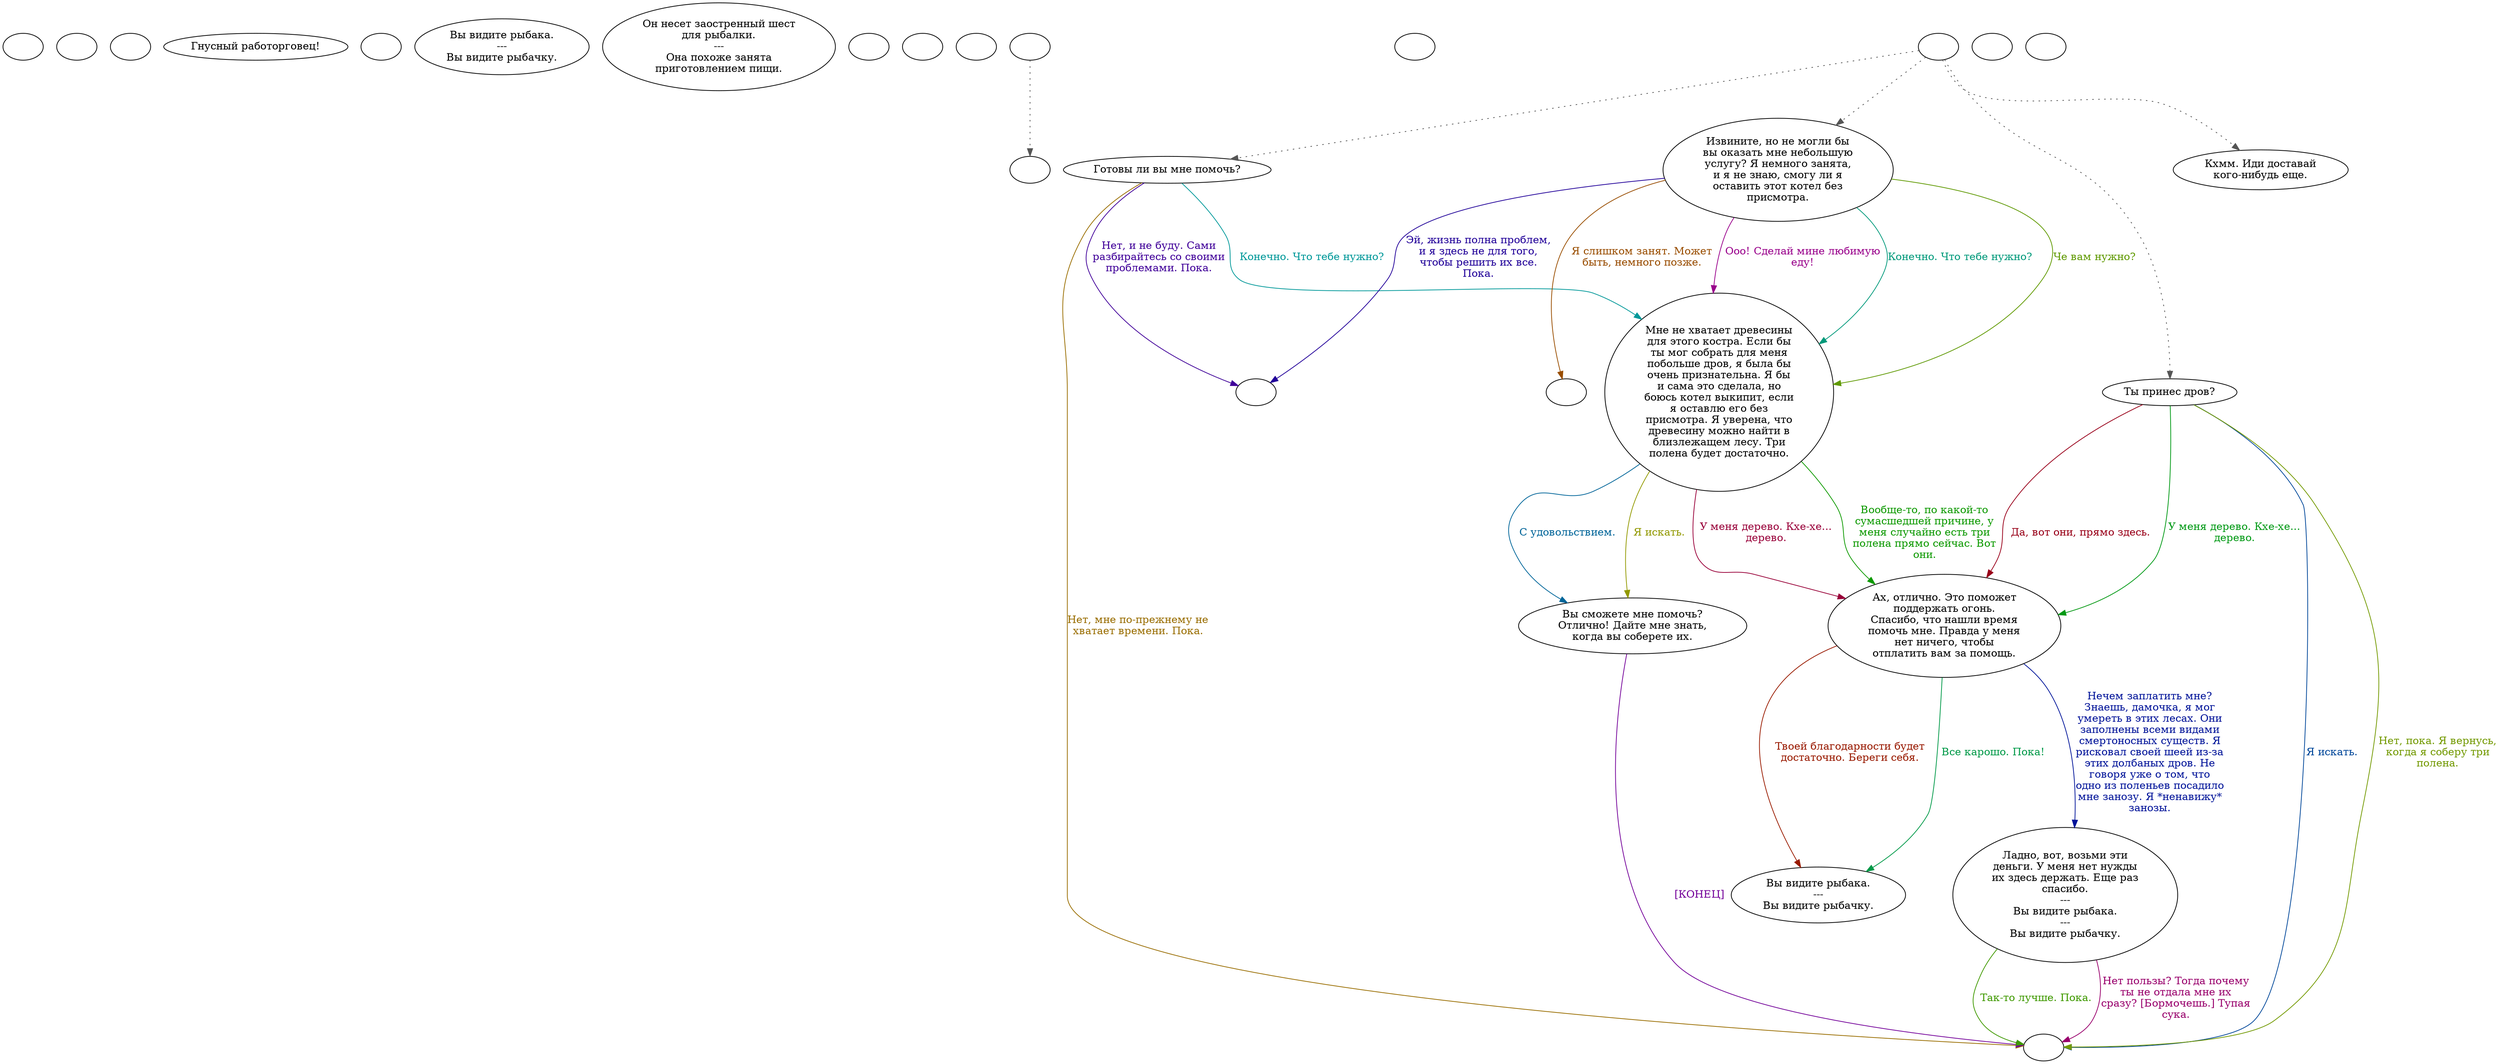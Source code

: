 digraph tribec8 {
  "start" [style=filled       fillcolor="#FFFFFF"       color="#000000"]
  "start" [label=""]
  "combat_p_proc" [style=filled       fillcolor="#FFFFFF"       color="#000000"]
  "combat_p_proc" [label=""]
  "destroy_p_proc" [style=filled       fillcolor="#FFFFFF"       color="#000000"]
  "destroy_p_proc" [label=""]
  "critter_p_proc" [style=filled       fillcolor="#FFFFFF"       color="#000000"]
  "critter_p_proc" [label="Гнусный работорговец!"]
  "use_p_proc" [style=filled       fillcolor="#FFFFFF"       color="#000000"]
  "use_p_proc" [label=""]
  "look_at_p_proc" [style=filled       fillcolor="#FFFFFF"       color="#000000"]
  "look_at_p_proc" [label="Вы видите рыбака.\n---\nВы видите рыбачку."]
  "description_p_proc" [style=filled       fillcolor="#FFFFFF"       color="#000000"]
  "description_p_proc" [label="Он несет заостренный шест\nдля рыбалки.\n---\nОна похоже занята\nприготовлением пищи."]
  "use_skill_on_p_proc" [style=filled       fillcolor="#FFFFFF"       color="#000000"]
  "use_skill_on_p_proc" [label=""]
  "use_obj_on_p_proc" [style=filled       fillcolor="#FFFFFF"       color="#000000"]
  "use_obj_on_p_proc" [label=""]
  "damage_p_proc" [style=filled       fillcolor="#FFFFFF"       color="#000000"]
  "damage_p_proc" [label=""]
  "map_enter_p_proc" [style=filled       fillcolor="#FFFFFF"       color="#000000"]
  "map_enter_p_proc" -> "wield_spear_p_proc" [style=dotted color="#555555"]
  "map_enter_p_proc" [label=""]
  "map_update_p_proc" [style=filled       fillcolor="#FFFFFF"       color="#000000"]
  "map_update_p_proc" [label=""]
  "talk_p_proc" [style=filled       fillcolor="#FFFFFF"       color="#000000"]
  "talk_p_proc" -> "Node006" [style=dotted color="#555555"]
  "talk_p_proc" -> "Node007" [style=dotted color="#555555"]
  "talk_p_proc" -> "Node008" [style=dotted color="#555555"]
  "talk_p_proc" -> "Node001" [style=dotted color="#555555"]
  "talk_p_proc" [label=""]
  "wield_spear_p_proc" [style=filled       fillcolor="#FFFFFF"       color="#000000"]
  "wield_spear_p_proc" [label=""]
  "Node995" [style=filled       fillcolor="#FFFFFF"       color="#000000"]
  "Node995" [label="Вы видите рыбака.\n---\nВы видите рыбачку."]
  "Node996" [style=filled       fillcolor="#FFFFFF"       color="#000000"]
  "Node996" [label=""]
  "Node997" [style=filled       fillcolor="#FFFFFF"       color="#000000"]
  "Node997" [label=""]
  "Node999" [style=filled       fillcolor="#FFFFFF"       color="#000000"]
  "Node999" [label=""]
  "Node001" [style=filled       fillcolor="#FFFFFF"       color="#000000"]
  "Node001" [label="Извините, но не могли бы\nвы оказать мне небольшую\nуслугу? Я немного занята,\nи я не знаю, смогу ли я\nоставить этот котел без\nприсмотра."]
  "Node001" -> "Node002" [label="Че вам нужно?" color="#5F9900" fontcolor="#5F9900"]
  "Node001" -> "Node002" [label="Ooo! Сделай мине любимую\nеду!" color="#99008B" fontcolor="#99008B"]
  "Node001" -> "Node002" [label="Конечно. Что тебе нужно?" color="#00997A" fontcolor="#00997A"]
  "Node001" -> "Node996" [label="Я слишком занят. Может\nбыть, немного позже." color="#994D00" fontcolor="#994D00"]
  "Node001" -> "Node997" [label="Эй, жизнь полна проблем,\nи я здесь не для того,\nчтобы решить их все.\nПока." color="#210099" fontcolor="#210099"]
  "Node002" [style=filled       fillcolor="#FFFFFF"       color="#000000"]
  "Node002" [label="Мне не хватает древесины\nдля этого костра. Если бы\nты мог собрать для меня\nпобольше дров, я была бы\nочень признательна. Я бы\nи сама это сделала, но\nбоюсь котел выкипит, если\nя оставлю его без\nприсмотра. Я уверена, что\nдревесину можно найти в\nблизлежащем лесу. Три\nполена будет достаточно."]
  "Node002" -> "Node004" [label="Вообще-то, по какой-то\nсумасшедшей причине, у\nменя случайно есть три\nполена прямо сейчас. Вот\nони." color="#0C9900" fontcolor="#0C9900"]
  "Node002" -> "Node004" [label="У меня дерево. Кхе-хе...\nдерево." color="#990039" fontcolor="#990039"]
  "Node002" -> "Node003" [label="С удовольствием." color="#006599" fontcolor="#006599"]
  "Node002" -> "Node003" [label="Я искать." color="#929900" fontcolor="#929900"]
  "Node003" [style=filled       fillcolor="#FFFFFF"       color="#000000"]
  "Node003" [label="Вы сможете мне помочь?\nОтлично! Дайте мне знать,\nкогда вы соберете их."]
  "Node003" -> "Node999" [label="[КОНЕЦ]" color="#730099" fontcolor="#730099"]
  "Node004" [style=filled       fillcolor="#FFFFFF"       color="#000000"]
  "Node004" [label="Ах, отлично. Это поможет\nподдержать огонь.\nСпасибо, что нашли время\nпомочь мне. Правда у меня\nнет ничего, чтобы\nотплатить вам за помощь."]
  "Node004" -> "Node995" [label="Все карошо. Пока!" color="#009947" fontcolor="#009947"]
  "Node004" -> "Node995" [label="Твоей благодарности будет\nдостаточно. Береги себя." color="#991A00" fontcolor="#991A00"]
  "Node004" -> "Node005" [label="Нечем заплатить мне?\nЗнаешь, дамочка, я мог\nумереть в этих лесах. Они\nзаполнены всеми видами\nсмертоносных существ. Я\nрисковал своей шеей из-за\nэтих долбаных дров. Не\nговоря уже о том, что\nодно из поленьев посадило\nмне занозу. Я *ненавижу*\nзанозы." color="#001399" fontcolor="#001399"]
  "Node005" [style=filled       fillcolor="#FFFFFF"       color="#000000"]
  "Node005" [label="Ладно, вот, возьми эти\nденьги. У меня нет нужды\nих здесь держать. Еще раз\nспасибо.\n---\nВы видите рыбака.\n---\nВы видите рыбачку."]
  "Node005" -> "Node999" [label="Так-то лучше. Пока." color="#3F9900" fontcolor="#3F9900"]
  "Node005" -> "Node999" [label="Нет пользы? Тогда почему\nты не отдала мне их\nсразу? [Бормочешь.] Тупая\nсука." color="#99006C" fontcolor="#99006C"]
  "Node006" [style=filled       fillcolor="#FFFFFF"       color="#000000"]
  "Node006" [label="Готовы ли вы мне помочь?"]
  "Node006" -> "Node002" [label="Конечно. Что тебе нужно?" color="#009899" fontcolor="#009899"]
  "Node006" -> "Node999" [label="Нет, мне по-прежнему не\nхватает времени. Пока." color="#996D00" fontcolor="#996D00"]
  "Node006" -> "Node997" [label="Нет, и не буду. Сами\nразбирайтесь со своими\nпроблемами. Пока." color="#400099" fontcolor="#400099"]
  "Node007" [style=filled       fillcolor="#FFFFFF"       color="#000000"]
  "Node007" [label="Кхмм. Иди доставай\nкого-нибудь еще."]
  "Node008" [style=filled       fillcolor="#FFFFFF"       color="#000000"]
  "Node008" [label="Ты принес дров?"]
  "Node008" -> "Node004" [label="У меня дерево. Кхе-хе...\nдерево." color="#009914" fontcolor="#009914"]
  "Node008" -> "Node004" [label="Да, вот они, прямо здесь." color="#990019" fontcolor="#990019"]
  "Node008" -> "Node999" [label="Я искать." color="#004699" fontcolor="#004699"]
  "Node008" -> "Node999" [label="Нет, пока. Я вернусь,\nкогда я соберу три\nполена." color="#729900" fontcolor="#729900"]
  "timed_event_p_proc" [style=filled       fillcolor="#FFFFFF"       color="#000000"]
  "timed_event_p_proc" [label=""]
  "pickup_p_proc" [style=filled       fillcolor="#FFFFFF"       color="#000000"]
  "pickup_p_proc" [label=""]
}